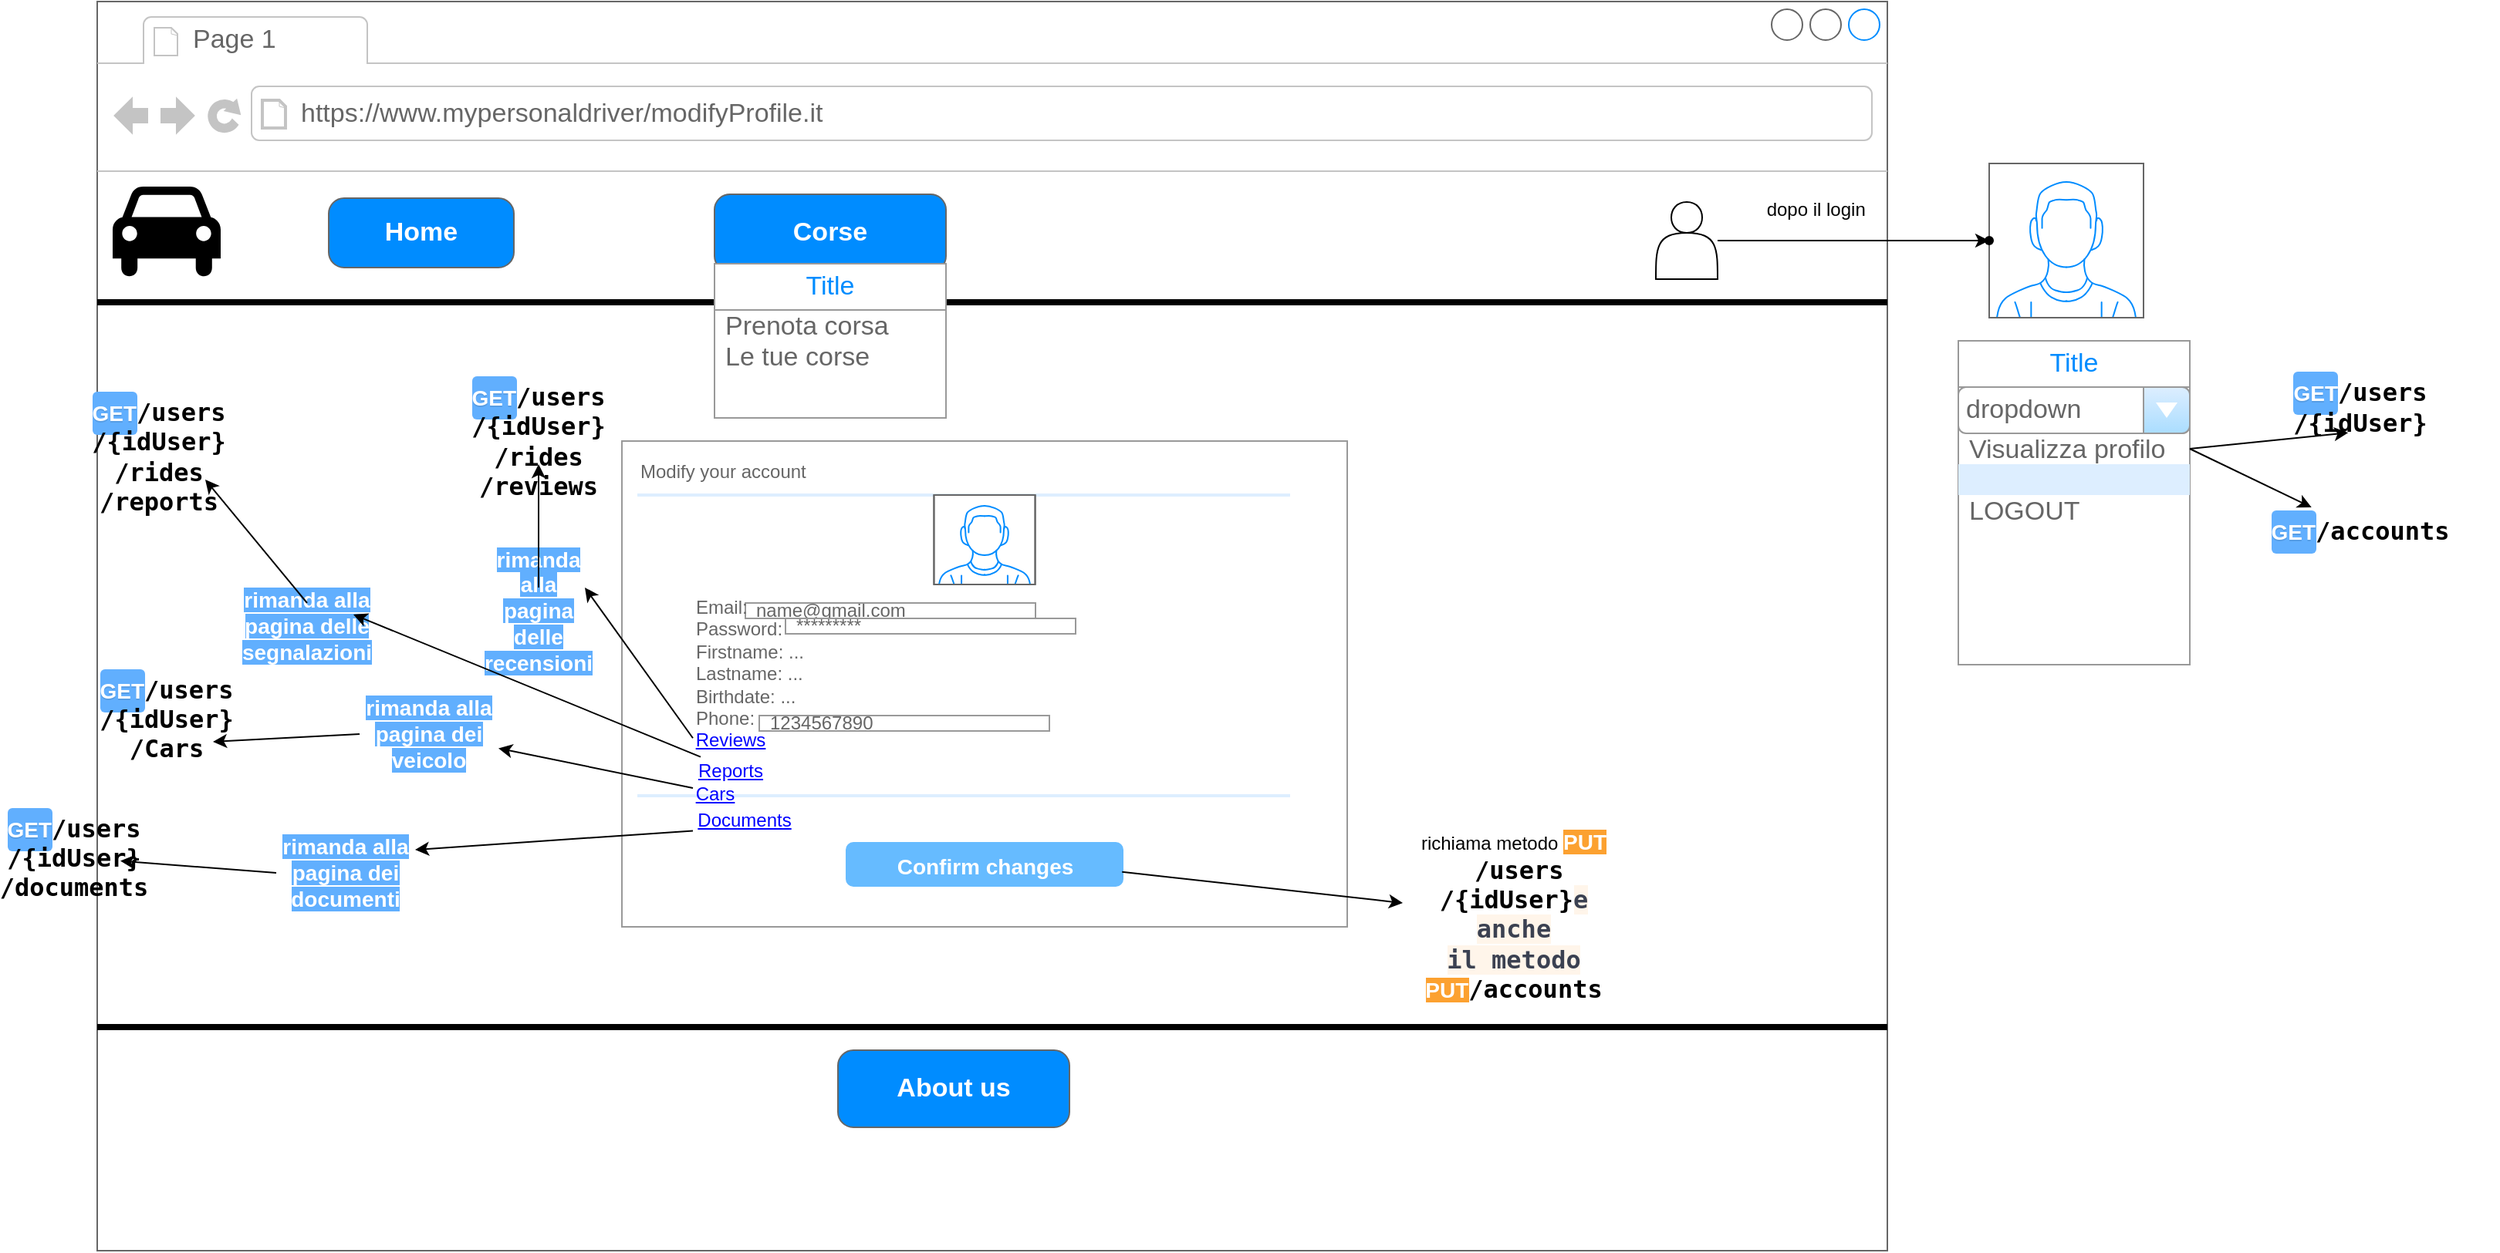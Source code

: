 <mxfile version="24.8.4">
  <diagram name="Pagina-1" id="-H3vdkNikmhzzUDBPN41">
    <mxGraphModel dx="2220" dy="1318" grid="1" gridSize="10" guides="1" tooltips="1" connect="1" arrows="1" fold="1" page="1" pageScale="1" pageWidth="1100" pageHeight="850" math="0" shadow="0">
      <root>
        <mxCell id="0" />
        <mxCell id="1" parent="0" />
        <mxCell id="3T9oA1FRRSL4VGPws6RJ-1" value="" style="strokeWidth=1;shadow=0;dashed=0;align=center;html=1;shape=mxgraph.mockup.containers.browserWindow;rSize=0;strokeColor=#666666;strokeColor2=#008cff;strokeColor3=#c4c4c4;mainText=,;recursiveResize=0;" parent="1" vertex="1">
          <mxGeometry x="54" y="-10" width="1160" height="810" as="geometry" />
        </mxCell>
        <mxCell id="3T9oA1FRRSL4VGPws6RJ-2" value="Page 1" style="strokeWidth=1;shadow=0;dashed=0;align=center;html=1;shape=mxgraph.mockup.containers.anchor;fontSize=17;fontColor=#666666;align=left;whiteSpace=wrap;" parent="3T9oA1FRRSL4VGPws6RJ-1" vertex="1">
          <mxGeometry x="60" y="12" width="110" height="26" as="geometry" />
        </mxCell>
        <mxCell id="3T9oA1FRRSL4VGPws6RJ-3" value="https://www.mypersonaldriver/modifyProfile.it" style="strokeWidth=1;shadow=0;dashed=0;align=center;html=1;shape=mxgraph.mockup.containers.anchor;rSize=0;fontSize=17;fontColor=#666666;align=left;" parent="3T9oA1FRRSL4VGPws6RJ-1" vertex="1">
          <mxGeometry x="130" y="60" width="250" height="26" as="geometry" />
        </mxCell>
        <mxCell id="3T9oA1FRRSL4VGPws6RJ-4" value="" style="shape=actor;whiteSpace=wrap;html=1;" parent="3T9oA1FRRSL4VGPws6RJ-1" vertex="1">
          <mxGeometry x="1010" y="130" width="40" height="50" as="geometry" />
        </mxCell>
        <mxCell id="3T9oA1FRRSL4VGPws6RJ-5" value="dopo il login&amp;nbsp;" style="text;html=1;align=center;verticalAlign=middle;resizable=0;points=[];autosize=1;strokeColor=none;fillColor=none;" parent="3T9oA1FRRSL4VGPws6RJ-1" vertex="1">
          <mxGeometry x="1070" y="120" width="90" height="30" as="geometry" />
        </mxCell>
        <mxCell id="3T9oA1FRRSL4VGPws6RJ-6" value="" style="line;strokeWidth=4;html=1;perimeter=backbonePerimeter;points=[];outlineConnect=0;" parent="3T9oA1FRRSL4VGPws6RJ-1" vertex="1">
          <mxGeometry y="190" width="1160" height="10" as="geometry" />
        </mxCell>
        <mxCell id="3T9oA1FRRSL4VGPws6RJ-7" value="" style="shape=mxgraph.signs.transportation.car_4;html=1;pointerEvents=1;fillColor=#000000;strokeColor=none;verticalLabelPosition=bottom;verticalAlign=top;align=center;" parent="3T9oA1FRRSL4VGPws6RJ-1" vertex="1">
          <mxGeometry x="10" y="120" width="70" height="60" as="geometry" />
        </mxCell>
        <mxCell id="3T9oA1FRRSL4VGPws6RJ-8" value="Home" style="strokeWidth=1;shadow=0;dashed=0;align=center;html=1;shape=mxgraph.mockup.buttons.button;strokeColor=#666666;fontColor=#ffffff;mainText=;buttonStyle=round;fontSize=17;fontStyle=1;fillColor=#008cff;whiteSpace=wrap;" parent="3T9oA1FRRSL4VGPws6RJ-1" vertex="1">
          <mxGeometry x="150" y="127.5" width="120" height="45" as="geometry" />
        </mxCell>
        <mxCell id="3T9oA1FRRSL4VGPws6RJ-9" value="" style="line;strokeWidth=4;html=1;perimeter=backbonePerimeter;points=[];outlineConnect=0;" parent="3T9oA1FRRSL4VGPws6RJ-1" vertex="1">
          <mxGeometry y="660" width="1160" height="10" as="geometry" />
        </mxCell>
        <mxCell id="3T9oA1FRRSL4VGPws6RJ-10" value="About us" style="strokeWidth=1;shadow=0;dashed=0;align=center;html=1;shape=mxgraph.mockup.buttons.button;strokeColor=#666666;fontColor=#ffffff;mainText=;buttonStyle=round;fontSize=17;fontStyle=1;fillColor=#008cff;whiteSpace=wrap;" parent="3T9oA1FRRSL4VGPws6RJ-1" vertex="1">
          <mxGeometry x="480" y="680" width="150" height="50" as="geometry" />
        </mxCell>
        <mxCell id="3T9oA1FRRSL4VGPws6RJ-11" value="Corse" style="strokeWidth=1;shadow=0;dashed=0;align=center;html=1;shape=mxgraph.mockup.buttons.button;strokeColor=#666666;fontColor=#ffffff;mainText=;buttonStyle=round;fontSize=17;fontStyle=1;fillColor=#008cff;whiteSpace=wrap;" parent="3T9oA1FRRSL4VGPws6RJ-1" vertex="1">
          <mxGeometry x="400" y="125" width="150" height="50" as="geometry" />
        </mxCell>
        <mxCell id="3T9oA1FRRSL4VGPws6RJ-31" value="" style="strokeWidth=1;shadow=0;dashed=0;align=center;html=1;shape=mxgraph.mockup.forms.rrect;rSize=0;strokeColor=#999999;fillColor=#ffffff;" parent="3T9oA1FRRSL4VGPws6RJ-1" vertex="1">
          <mxGeometry x="340" y="285" width="470" height="315" as="geometry" />
        </mxCell>
        <mxCell id="3T9oA1FRRSL4VGPws6RJ-32" value="Modify your account" style="strokeWidth=1;shadow=0;dashed=0;align=center;html=1;shape=mxgraph.mockup.forms.anchor;fontSize=12;fontColor=#666666;align=left;resizeWidth=1;spacingLeft=0;" parent="3T9oA1FRRSL4VGPws6RJ-31" vertex="1">
          <mxGeometry width="235" height="20" relative="1" as="geometry">
            <mxPoint x="10" y="10" as="offset" />
          </mxGeometry>
        </mxCell>
        <mxCell id="3T9oA1FRRSL4VGPws6RJ-33" value="" style="shape=line;strokeColor=#ddeeff;strokeWidth=2;html=1;resizeWidth=1;" parent="3T9oA1FRRSL4VGPws6RJ-31" vertex="1">
          <mxGeometry width="423" height="10" relative="1" as="geometry">
            <mxPoint x="10" y="30" as="offset" />
          </mxGeometry>
        </mxCell>
        <mxCell id="3T9oA1FRRSL4VGPws6RJ-35" value="1234567890" style="strokeWidth=1;shadow=0;dashed=0;align=center;html=1;shape=mxgraph.mockup.forms.rrect;rSize=0;strokeColor=#999999;fontColor=#666666;align=left;spacingLeft=5;resizeWidth=1;" parent="3T9oA1FRRSL4VGPws6RJ-31" vertex="1">
          <mxGeometry width="188" height="10" relative="1" as="geometry">
            <mxPoint x="89" y="178" as="offset" />
          </mxGeometry>
        </mxCell>
        <mxCell id="3T9oA1FRRSL4VGPws6RJ-36" value="" style="strokeWidth=1;shadow=0;dashed=0;align=center;html=1;shape=mxgraph.mockup.forms.anchor;fontSize=12;fontColor=#666666;align=left;resizeWidth=1;spacingLeft=0;" parent="3T9oA1FRRSL4VGPws6RJ-31" vertex="1">
          <mxGeometry width="235" height="20" relative="1" as="geometry">
            <mxPoint x="10" y="95" as="offset" />
          </mxGeometry>
        </mxCell>
        <mxCell id="3T9oA1FRRSL4VGPws6RJ-40" value="" style="shape=line;strokeColor=#ddeeff;strokeWidth=2;html=1;resizeWidth=1;" parent="3T9oA1FRRSL4VGPws6RJ-31" vertex="1">
          <mxGeometry y="1" width="423" height="10" relative="1" as="geometry">
            <mxPoint x="10" y="-90" as="offset" />
          </mxGeometry>
        </mxCell>
        <mxCell id="3T9oA1FRRSL4VGPws6RJ-42" value="&lt;font style=&quot;font-size: 14px;&quot;&gt;Confirm changes&lt;/font&gt;" style="strokeWidth=1;shadow=0;dashed=0;align=center;html=1;shape=mxgraph.mockup.forms.rrect;rSize=5;strokeColor=none;fontColor=#ffffff;fillColor=#66bbff;fontSize=16;fontStyle=1;" parent="3T9oA1FRRSL4VGPws6RJ-31" vertex="1">
          <mxGeometry y="1" width="180" height="29" relative="1" as="geometry">
            <mxPoint x="145" y="-55" as="offset" />
          </mxGeometry>
        </mxCell>
        <mxCell id="3T9oA1FRRSL4VGPws6RJ-55" value="" style="verticalLabelPosition=bottom;shadow=0;dashed=0;align=center;html=1;verticalAlign=top;strokeWidth=1;shape=mxgraph.mockup.containers.userMale;strokeColor=#666666;strokeColor2=#008cff;" parent="3T9oA1FRRSL4VGPws6RJ-31" vertex="1">
          <mxGeometry x="202.22" y="35" width="65.56" height="58" as="geometry" />
        </mxCell>
        <mxCell id="3T9oA1FRRSL4VGPws6RJ-91" value="name@gmail.com" style="strokeWidth=1;shadow=0;dashed=0;align=center;html=1;shape=mxgraph.mockup.forms.rrect;rSize=0;strokeColor=#999999;fontColor=#666666;align=left;spacingLeft=5;resizeWidth=1;" parent="3T9oA1FRRSL4VGPws6RJ-31" vertex="1">
          <mxGeometry width="188" height="10" relative="1" as="geometry">
            <mxPoint x="80" y="105" as="offset" />
          </mxGeometry>
        </mxCell>
        <mxCell id="3T9oA1FRRSL4VGPws6RJ-93" value="*********" style="strokeWidth=1;shadow=0;dashed=0;align=center;html=1;shape=mxgraph.mockup.forms.rrect;rSize=0;strokeColor=#999999;fontColor=#666666;align=left;spacingLeft=5;resizeWidth=1;" parent="3T9oA1FRRSL4VGPws6RJ-31" vertex="1">
          <mxGeometry width="188" height="10" relative="1" as="geometry">
            <mxPoint x="106" y="115" as="offset" />
          </mxGeometry>
        </mxCell>
        <mxCell id="G28wJTvBDx18YQ9P2pfV-1" value="&lt;div&gt;&lt;span style=&quot;background-color: initial;&quot;&gt;Email:&amp;nbsp;&lt;/span&gt;&lt;/div&gt;&lt;div&gt;Password:&amp;nbsp;&lt;/div&gt;Firstname: ...&lt;div&gt;Lastname: ...&lt;/div&gt;&lt;div&gt;Birthdate: ...&lt;/div&gt;&lt;div&gt;Phone:&amp;nbsp;&lt;/div&gt;&lt;div&gt;&lt;br&gt;&lt;/div&gt;&lt;div&gt;&lt;br&gt;&lt;/div&gt;" style="strokeWidth=1;shadow=0;dashed=0;align=center;html=1;shape=mxgraph.mockup.forms.anchor;fontSize=12;fontColor=#666666;align=left;resizeWidth=1;spacingLeft=0;" vertex="1" parent="3T9oA1FRRSL4VGPws6RJ-31">
          <mxGeometry x="46" y="137.5" width="255" height="40" as="geometry" />
        </mxCell>
        <mxCell id="G28wJTvBDx18YQ9P2pfV-2" value="&lt;font style=&quot;font-size: 12px;&quot;&gt;Reviews&lt;/font&gt;" style="shape=rectangle;strokeColor=none;fillColor=none;linkText=;fontSize=17;fontColor=#0000ff;fontStyle=4;html=1;align=center;" vertex="1" parent="3T9oA1FRRSL4VGPws6RJ-31">
          <mxGeometry x="46" y="175" width="48.08" height="35.24" as="geometry" />
        </mxCell>
        <mxCell id="G28wJTvBDx18YQ9P2pfV-4" value="&lt;font style=&quot;font-size: 12px;&quot;&gt;Cars&lt;/font&gt;" style="shape=rectangle;strokeColor=none;fillColor=none;linkText=;fontSize=17;fontColor=#0000ff;fontStyle=4;html=1;align=center;" vertex="1" parent="3T9oA1FRRSL4VGPws6RJ-31">
          <mxGeometry x="46" y="210.24" width="28.08" height="35.24" as="geometry" />
        </mxCell>
        <mxCell id="G28wJTvBDx18YQ9P2pfV-3" value="&lt;font style=&quot;font-size: 12px;&quot;&gt;Reports&lt;/font&gt;" style="shape=rectangle;strokeColor=none;fillColor=none;linkText=;fontSize=17;fontColor=#0000ff;fontStyle=4;html=1;align=center;" vertex="1" parent="3T9oA1FRRSL4VGPws6RJ-31">
          <mxGeometry x="51" y="195" width="38.08" height="35.24" as="geometry" />
        </mxCell>
        <mxCell id="G28wJTvBDx18YQ9P2pfV-5" value="&lt;font style=&quot;font-size: 12px;&quot;&gt;Documents&lt;/font&gt;" style="shape=rectangle;strokeColor=none;fillColor=none;linkText=;fontSize=17;fontColor=#0000ff;fontStyle=4;html=1;align=center;" vertex="1" parent="3T9oA1FRRSL4VGPws6RJ-31">
          <mxGeometry x="46" y="230.24" width="65" height="30" as="geometry" />
        </mxCell>
        <mxCell id="3T9oA1FRRSL4VGPws6RJ-62" value="" style="endArrow=classic;html=1;rounded=0;exitX=0.995;exitY=0.668;exitDx=0;exitDy=0;exitPerimeter=0;" parent="3T9oA1FRRSL4VGPws6RJ-1" source="3T9oA1FRRSL4VGPws6RJ-42" target="3T9oA1FRRSL4VGPws6RJ-63" edge="1">
          <mxGeometry width="50" height="50" relative="1" as="geometry">
            <mxPoint x="756" y="460" as="sourcePoint" />
            <mxPoint x="806" y="410" as="targetPoint" />
          </mxGeometry>
        </mxCell>
        <mxCell id="3T9oA1FRRSL4VGPws6RJ-63" value="richiama metodo&amp;nbsp;&lt;span style=&quot;color: rgb(255, 255, 255); font-family: sans-serif; font-size: 14px; font-weight: 600; background-color: rgb(252, 161, 48);&quot;&gt;PUT&lt;/span&gt;&lt;div&gt;&amp;nbsp; &lt;a style=&quot;color: inherit; font-family: monospace; font-size: 16px; font-weight: 600; text-align: start; box-sizing: border-box; background-color: transparent; cursor: pointer; text-decoration: inherit; display: inline !important;&quot; class=&quot;nostyle&quot;&gt;&lt;span style=&quot;box-sizing: border-box;&quot;&gt;/users&lt;wbr style=&quot;box-sizing: border-box;&quot;&gt;/{idUser}&lt;/span&gt;&lt;/a&gt;&lt;span style=&quot;background-color: rgba(252, 161, 48, 0.1); color: rgb(59, 65, 81); font-family: monospace; font-size: 16px; font-weight: 600; text-align: start;&quot;&gt;e anche&lt;/span&gt;&lt;/div&gt;&lt;div&gt;&lt;span style=&quot;background-color: rgba(252, 161, 48, 0.1); color: rgb(59, 65, 81); font-family: monospace; font-size: 16px; font-weight: 600; text-align: start;&quot;&gt;il metodo&lt;/span&gt;&lt;/div&gt;&lt;div&gt;&lt;span style=&quot;font-weight: 600; background-color: rgb(252, 161, 48); color: rgb(255, 255, 255); font-family: sans-serif; font-size: 14px;&quot;&gt;PUT&lt;/span&gt;&lt;a style=&quot;background-color: transparent; color: inherit; font-family: monospace; font-size: 16px; font-weight: 600; text-align: start; box-sizing: border-box; cursor: pointer; text-decoration: inherit; display: inline !important;&quot; class=&quot;nostyle&quot;&gt;&lt;span style=&quot;box-sizing: border-box;&quot;&gt;/accounts&lt;/span&gt;&lt;/a&gt;&lt;/div&gt;" style="text;html=1;align=center;verticalAlign=middle;whiteSpace=wrap;rounded=0;" parent="3T9oA1FRRSL4VGPws6RJ-1" vertex="1">
          <mxGeometry x="846" y="560" width="144" height="65" as="geometry" />
        </mxCell>
        <mxCell id="G28wJTvBDx18YQ9P2pfV-6" value="&lt;font face=&quot;sans-serif&quot; color=&quot;#ffffff&quot;&gt;&lt;span style=&quot;font-size: 14px; background-color: rgb(97, 175, 254);&quot;&gt;&lt;b&gt;rimanda alla pagina delle recensioni&lt;/b&gt;&lt;/span&gt;&lt;/font&gt;" style="text;html=1;align=center;verticalAlign=middle;whiteSpace=wrap;rounded=0;" vertex="1" parent="3T9oA1FRRSL4VGPws6RJ-1">
          <mxGeometry x="256" y="380" width="60" height="30" as="geometry" />
        </mxCell>
        <mxCell id="G28wJTvBDx18YQ9P2pfV-7" value="" style="endArrow=classic;html=1;rounded=0;exitX=0;exitY=0.5;exitDx=0;exitDy=0;entryX=1;entryY=0;entryDx=0;entryDy=0;" edge="1" parent="3T9oA1FRRSL4VGPws6RJ-1" target="G28wJTvBDx18YQ9P2pfV-6" source="G28wJTvBDx18YQ9P2pfV-2">
          <mxGeometry width="50" height="50" relative="1" as="geometry">
            <mxPoint x="827" y="763" as="sourcePoint" />
            <mxPoint x="986" y="750" as="targetPoint" />
          </mxGeometry>
        </mxCell>
        <mxCell id="G28wJTvBDx18YQ9P2pfV-8" value="&lt;font face=&quot;sans-serif&quot; color=&quot;#ffffff&quot;&gt;&lt;span style=&quot;font-size: 14px; background-color: rgb(97, 175, 254);&quot;&gt;&lt;b&gt;rimanda alla pagina delle segnalazioni&lt;/b&gt;&lt;/span&gt;&lt;/font&gt;" style="text;html=1;align=center;verticalAlign=middle;whiteSpace=wrap;rounded=0;" vertex="1" parent="3T9oA1FRRSL4VGPws6RJ-1">
          <mxGeometry x="106" y="390" width="60" height="30" as="geometry" />
        </mxCell>
        <mxCell id="G28wJTvBDx18YQ9P2pfV-9" value="" style="endArrow=classic;html=1;rounded=0;entryX=1;entryY=0.25;entryDx=0;entryDy=0;" edge="1" parent="3T9oA1FRRSL4VGPws6RJ-1" target="G28wJTvBDx18YQ9P2pfV-8" source="G28wJTvBDx18YQ9P2pfV-3">
          <mxGeometry width="50" height="50" relative="1" as="geometry">
            <mxPoint x="832" y="783" as="sourcePoint" />
            <mxPoint x="986" y="750" as="targetPoint" />
          </mxGeometry>
        </mxCell>
        <mxCell id="G28wJTvBDx18YQ9P2pfV-11" value="&lt;font face=&quot;sans-serif&quot; color=&quot;#ffffff&quot;&gt;&lt;span style=&quot;font-size: 14px; background-color: rgb(97, 175, 254);&quot;&gt;&lt;b&gt;rimanda alla pagina dei veicolo&lt;/b&gt;&lt;/span&gt;&lt;/font&gt;" style="text;html=1;align=center;verticalAlign=middle;whiteSpace=wrap;rounded=0;" vertex="1" parent="3T9oA1FRRSL4VGPws6RJ-1">
          <mxGeometry x="170" y="460" width="90" height="30" as="geometry" />
        </mxCell>
        <mxCell id="G28wJTvBDx18YQ9P2pfV-10" value="" style="endArrow=classic;html=1;rounded=0;" edge="1" parent="3T9oA1FRRSL4VGPws6RJ-1" target="G28wJTvBDx18YQ9P2pfV-11">
          <mxGeometry width="50" height="50" relative="1" as="geometry">
            <mxPoint x="386" y="510" as="sourcePoint" />
            <mxPoint x="526" y="708" as="targetPoint" />
          </mxGeometry>
        </mxCell>
        <mxCell id="G28wJTvBDx18YQ9P2pfV-12" value="&lt;font face=&quot;sans-serif&quot; color=&quot;#ffffff&quot;&gt;&lt;span style=&quot;font-size: 14px; background-color: rgb(97, 175, 254);&quot;&gt;&lt;b&gt;rimanda alla pagina dei documenti&lt;/b&gt;&lt;/span&gt;&lt;/font&gt;" style="text;html=1;align=center;verticalAlign=middle;whiteSpace=wrap;rounded=0;" vertex="1" parent="3T9oA1FRRSL4VGPws6RJ-1">
          <mxGeometry x="116" y="550" width="90" height="30" as="geometry" />
        </mxCell>
        <mxCell id="G28wJTvBDx18YQ9P2pfV-13" value="" style="endArrow=classic;html=1;rounded=0;exitX=0;exitY=0.75;exitDx=0;exitDy=0;entryX=1;entryY=0;entryDx=0;entryDy=0;" edge="1" parent="3T9oA1FRRSL4VGPws6RJ-1" target="G28wJTvBDx18YQ9P2pfV-12" source="G28wJTvBDx18YQ9P2pfV-5">
          <mxGeometry width="50" height="50" relative="1" as="geometry">
            <mxPoint x="827" y="815" as="sourcePoint" />
            <mxPoint x="956" y="850" as="targetPoint" />
          </mxGeometry>
        </mxCell>
        <mxCell id="G28wJTvBDx18YQ9P2pfV-15" value="&lt;span style=&quot;box-sizing: border-box; background: rgb(97, 175, 254); border-radius: 3px; color: rgb(255, 255, 255); font-family: sans-serif; font-size: 14px; font-weight: 700; min-width: 80px; padding: 6px 0px; text-shadow: rgba(0, 0, 0, 0.1) 0px 1px 0px;&quot; class=&quot;opblock-summary-method&quot;&gt;GET&lt;/span&gt;&lt;a style=&quot;font-family: monospace; font-size: 16px; font-weight: 600; background-color: transparent; color: inherit; text-align: start; box-sizing: border-box; cursor: pointer; text-decoration: inherit; display: inline !important;&quot; class=&quot;nostyle&quot;&gt;&lt;span style=&quot;box-sizing: border-box;&quot;&gt;/users&lt;wbr style=&quot;box-sizing: border-box;&quot;&gt;/{idUser}&lt;wbr style=&quot;box-sizing: border-box;&quot;&gt;/rides&lt;wbr style=&quot;box-sizing: border-box;&quot;&gt;/reports&lt;/span&gt;&lt;/a&gt;" style="text;html=1;align=center;verticalAlign=middle;whiteSpace=wrap;rounded=0;" vertex="1" parent="3T9oA1FRRSL4VGPws6RJ-1">
          <mxGeometry x="10" y="280" width="60" height="30" as="geometry" />
        </mxCell>
        <mxCell id="G28wJTvBDx18YQ9P2pfV-16" value="" style="endArrow=classic;html=1;rounded=0;entryX=1;entryY=1;entryDx=0;entryDy=0;" edge="1" parent="3T9oA1FRRSL4VGPws6RJ-1" target="G28wJTvBDx18YQ9P2pfV-15">
          <mxGeometry width="50" height="50" relative="1" as="geometry">
            <mxPoint x="136" y="390" as="sourcePoint" />
            <mxPoint x="456" y="440" as="targetPoint" />
          </mxGeometry>
        </mxCell>
        <mxCell id="G28wJTvBDx18YQ9P2pfV-17" value="&lt;span style=&quot;box-sizing: border-box; background: rgb(97, 175, 254); border-radius: 3px; color: rgb(255, 255, 255); font-family: sans-serif; font-size: 14px; font-weight: 700; min-width: 80px; padding: 6px 0px; text-shadow: rgba(0, 0, 0, 0.1) 0px 1px 0px;&quot; class=&quot;opblock-summary-method&quot;&gt;GET&lt;/span&gt;&lt;a style=&quot;font-family: monospace; font-size: 16px; font-weight: 600; background-color: transparent; color: inherit; text-align: start; box-sizing: border-box; cursor: pointer; text-decoration: inherit; display: inline !important;&quot; class=&quot;nostyle&quot;&gt;&lt;span style=&quot;box-sizing: border-box;&quot;&gt;/users&lt;wbr style=&quot;box-sizing: border-box;&quot;&gt;/{idUser}&lt;wbr style=&quot;box-sizing: border-box;&quot;&gt;/Cars&lt;/span&gt;&lt;/a&gt;" style="text;html=1;align=center;verticalAlign=middle;whiteSpace=wrap;rounded=0;" vertex="1" parent="3T9oA1FRRSL4VGPws6RJ-1">
          <mxGeometry x="15" y="450" width="60" height="30" as="geometry" />
        </mxCell>
        <mxCell id="G28wJTvBDx18YQ9P2pfV-18" value="" style="endArrow=classic;html=1;rounded=0;exitX=0;exitY=0.5;exitDx=0;exitDy=0;entryX=1;entryY=1;entryDx=0;entryDy=0;" edge="1" parent="3T9oA1FRRSL4VGPws6RJ-1" source="G28wJTvBDx18YQ9P2pfV-11" target="G28wJTvBDx18YQ9P2pfV-17">
          <mxGeometry width="50" height="50" relative="1" as="geometry">
            <mxPoint x="336" y="490" as="sourcePoint" />
            <mxPoint x="386" y="440" as="targetPoint" />
          </mxGeometry>
        </mxCell>
        <mxCell id="G28wJTvBDx18YQ9P2pfV-19" value="&lt;span style=&quot;box-sizing: border-box; background: rgb(97, 175, 254); border-radius: 3px; color: rgb(255, 255, 255); font-family: sans-serif; font-size: 14px; font-weight: 700; min-width: 80px; padding: 6px 0px; text-shadow: rgba(0, 0, 0, 0.1) 0px 1px 0px;&quot; class=&quot;opblock-summary-method&quot;&gt;GET&lt;/span&gt;&lt;a style=&quot;font-family: monospace; font-size: 16px; font-weight: 600; background-color: transparent; color: inherit; text-align: start; box-sizing: border-box; cursor: pointer; text-decoration: inherit; display: inline !important;&quot; class=&quot;nostyle&quot;&gt;&lt;span style=&quot;box-sizing: border-box;&quot;&gt;/users&lt;wbr style=&quot;box-sizing: border-box;&quot;&gt;/{idUser}&lt;wbr style=&quot;box-sizing: border-box;&quot;&gt;/rides&lt;wbr style=&quot;box-sizing: border-box;&quot;&gt;/reviews&lt;/span&gt;&lt;/a&gt;" style="text;html=1;align=center;verticalAlign=middle;whiteSpace=wrap;rounded=0;" vertex="1" parent="3T9oA1FRRSL4VGPws6RJ-1">
          <mxGeometry x="256" y="270" width="60" height="30" as="geometry" />
        </mxCell>
        <mxCell id="G28wJTvBDx18YQ9P2pfV-20" value="" style="endArrow=classic;html=1;rounded=0;" edge="1" parent="3T9oA1FRRSL4VGPws6RJ-1" source="G28wJTvBDx18YQ9P2pfV-6" target="G28wJTvBDx18YQ9P2pfV-19">
          <mxGeometry width="50" height="50" relative="1" as="geometry">
            <mxPoint x="406" y="400" as="sourcePoint" />
            <mxPoint x="456" y="350" as="targetPoint" />
          </mxGeometry>
        </mxCell>
        <mxCell id="3T9oA1FRRSL4VGPws6RJ-17" value="" style="verticalLabelPosition=bottom;shadow=0;dashed=0;align=center;html=1;verticalAlign=top;strokeWidth=1;shape=mxgraph.mockup.containers.userMale;strokeColor=#666666;strokeColor2=#008cff;" parent="1" vertex="1">
          <mxGeometry x="1280" y="95" width="100" height="100" as="geometry" />
        </mxCell>
        <mxCell id="3T9oA1FRRSL4VGPws6RJ-18" value="" style="shape=waypoint;sketch=0;size=6;pointerEvents=1;points=[];fillColor=default;resizable=0;rotatable=0;perimeter=centerPerimeter;snapToPoint=1;" parent="1" vertex="1">
          <mxGeometry x="1270" y="135" width="20" height="20" as="geometry" />
        </mxCell>
        <mxCell id="3T9oA1FRRSL4VGPws6RJ-19" value="" style="edgeStyle=orthogonalEdgeStyle;rounded=0;orthogonalLoop=1;jettySize=auto;html=1;" parent="1" source="3T9oA1FRRSL4VGPws6RJ-4" target="3T9oA1FRRSL4VGPws6RJ-18" edge="1">
          <mxGeometry relative="1" as="geometry" />
        </mxCell>
        <mxCell id="3T9oA1FRRSL4VGPws6RJ-20" value="Title" style="swimlane;strokeColor=#999999;swimlaneFillColor=#FFFFFF;fillColor=#ffffff;fontColor=#008CFF;fontStyle=0;childLayout=stackLayout;horizontal=1;startSize=30;horizontalStack=0;resizeParent=1;resizeParentMax=0;resizeLast=0;collapsible=0;marginBottom=0;whiteSpace=wrap;html=1;fontSize=17;" parent="1" vertex="1">
          <mxGeometry x="454" y="160" width="150" height="100" as="geometry" />
        </mxCell>
        <mxCell id="3T9oA1FRRSL4VGPws6RJ-21" value="Prenota corsa" style="text;spacing=0;strokeColor=none;align=left;verticalAlign=middle;spacingLeft=7;spacingRight=10;overflow=hidden;points=[[0,0.5],[1,0.5]];portConstraint=eastwest;rotatable=0;whiteSpace=wrap;html=1;fillColor=none;fontColor=#666666;fontSize=17;" parent="3T9oA1FRRSL4VGPws6RJ-20" vertex="1">
          <mxGeometry y="30" width="150" height="20" as="geometry" />
        </mxCell>
        <mxCell id="3T9oA1FRRSL4VGPws6RJ-22" value="Le tue corse" style="text;spacing=0;strokeColor=none;align=left;verticalAlign=middle;spacingLeft=7;spacingRight=10;overflow=hidden;points=[[0,0.5],[1,0.5]];portConstraint=eastwest;rotatable=0;whiteSpace=wrap;html=1;rSize=5;fillColor=none;fontColor=#666666;fontSize=17;" parent="3T9oA1FRRSL4VGPws6RJ-20" vertex="1">
          <mxGeometry y="50" width="150" height="20" as="geometry" />
        </mxCell>
        <mxCell id="3T9oA1FRRSL4VGPws6RJ-23" value="" style="text;spacing=0;strokeColor=none;align=left;verticalAlign=middle;spacingLeft=7;spacingRight=10;overflow=hidden;points=[[0,0.5],[1,0.5]];portConstraint=eastwest;rotatable=0;whiteSpace=wrap;html=1;fillColor=none;fontColor=#666666;fontSize=17;" parent="3T9oA1FRRSL4VGPws6RJ-20" vertex="1">
          <mxGeometry y="70" width="150" height="30" as="geometry" />
        </mxCell>
        <mxCell id="3T9oA1FRRSL4VGPws6RJ-24" value="Title" style="swimlane;strokeColor=#999999;swimlaneFillColor=#FFFFFF;fillColor=#ffffff;fontColor=#008CFF;fontStyle=0;childLayout=stackLayout;horizontal=1;startSize=30;horizontalStack=0;resizeParent=1;resizeParentMax=0;resizeLast=0;collapsible=0;marginBottom=0;whiteSpace=wrap;html=1;fontSize=17;" parent="1" vertex="1">
          <mxGeometry x="1260" y="210" width="150" height="210" as="geometry" />
        </mxCell>
        <mxCell id="3T9oA1FRRSL4VGPws6RJ-25" value="dropdown" style="strokeWidth=1;shadow=0;dashed=0;align=center;html=1;shape=mxgraph.mockup.forms.comboBox;strokeColor=#999999;fillColor=#ddeeff;align=left;fillColor2=#aaddff;mainText=;fontColor=#666666;fontSize=17;spacingLeft=3;" parent="3T9oA1FRRSL4VGPws6RJ-24" vertex="1">
          <mxGeometry y="30" width="150" height="30" as="geometry" />
        </mxCell>
        <mxCell id="3T9oA1FRRSL4VGPws6RJ-26" value="Visualizza profilo" style="text;spacing=0;strokeColor=none;align=left;verticalAlign=middle;spacingLeft=7;spacingRight=10;overflow=hidden;points=[[0,0.5],[1,0.5]];portConstraint=eastwest;rotatable=0;whiteSpace=wrap;html=1;fillColor=none;fontColor=#666666;fontSize=17;" parent="3T9oA1FRRSL4VGPws6RJ-24" vertex="1">
          <mxGeometry y="60" width="150" height="20" as="geometry" />
        </mxCell>
        <mxCell id="3T9oA1FRRSL4VGPws6RJ-28" value="" style="text;spacing=0;strokeColor=none;align=left;verticalAlign=middle;spacingLeft=7;spacingRight=10;overflow=hidden;points=[[0,0.5],[1,0.5]];portConstraint=eastwest;rotatable=0;whiteSpace=wrap;html=1;rSize=5;fillColor=#DDEEFF;fontColor=#666666;fontSize=17;" parent="3T9oA1FRRSL4VGPws6RJ-24" vertex="1">
          <mxGeometry y="80" width="150" height="20" as="geometry" />
        </mxCell>
        <mxCell id="3T9oA1FRRSL4VGPws6RJ-29" value="LOGOUT" style="text;spacing=0;strokeColor=none;align=left;verticalAlign=middle;spacingLeft=7;spacingRight=10;overflow=hidden;points=[[0,0.5],[1,0.5]];portConstraint=eastwest;rotatable=0;whiteSpace=wrap;html=1;fillColor=none;fontColor=#666666;fontSize=17;" parent="3T9oA1FRRSL4VGPws6RJ-24" vertex="1">
          <mxGeometry y="100" width="150" height="20" as="geometry" />
        </mxCell>
        <mxCell id="3T9oA1FRRSL4VGPws6RJ-30" value="" style="text;spacing=0;strokeColor=none;align=left;verticalAlign=middle;spacingLeft=7;spacingRight=10;overflow=hidden;points=[[0,0.5],[1,0.5]];portConstraint=eastwest;rotatable=0;whiteSpace=wrap;html=1;fillColor=none;fontColor=#666666;fontSize=17;" parent="3T9oA1FRRSL4VGPws6RJ-24" vertex="1">
          <mxGeometry y="120" width="150" height="90" as="geometry" />
        </mxCell>
        <mxCell id="3T9oA1FRRSL4VGPws6RJ-64" value="&lt;span style=&quot;box-sizing: border-box; background: rgb(97, 175, 254); border-radius: 3px; color: rgb(255, 255, 255); font-family: sans-serif; font-size: 14px; font-weight: 700; min-width: 80px; padding: 6px 0px; text-shadow: rgba(0, 0, 0, 0.1) 0px 1px 0px; text-wrap-mode: wrap;&quot; class=&quot;opblock-summary-method&quot;&gt;GET&lt;/span&gt;&lt;a style=&quot;font-family: monospace; font-size: 16px; font-weight: 600; background-color: transparent; color: inherit; text-align: start; text-wrap-mode: wrap; box-sizing: border-box; cursor: pointer; text-decoration: inherit; display: inline !important;&quot; class=&quot;nostyle&quot;&gt;&lt;span style=&quot;box-sizing: border-box;&quot;&gt;/users&lt;wbr style=&quot;box-sizing: border-box;&quot;&gt;/{idUser}&lt;/span&gt;&lt;/a&gt;" style="text;html=1;align=center;verticalAlign=middle;resizable=0;points=[];autosize=1;strokeColor=none;fillColor=none;" parent="1" vertex="1">
          <mxGeometry x="1430" y="238" width="180" height="30" as="geometry" />
        </mxCell>
        <mxCell id="3T9oA1FRRSL4VGPws6RJ-65" value="" style="endArrow=classic;html=1;rounded=0;exitX=1;exitY=0.5;exitDx=0;exitDy=0;entryX=0.459;entryY=1.054;entryDx=0;entryDy=0;entryPerimeter=0;" parent="1" source="3T9oA1FRRSL4VGPws6RJ-26" target="3T9oA1FRRSL4VGPws6RJ-64" edge="1">
          <mxGeometry width="50" height="50" relative="1" as="geometry">
            <mxPoint x="1270" y="420" as="sourcePoint" />
            <mxPoint x="1320" y="370" as="targetPoint" />
          </mxGeometry>
        </mxCell>
        <mxCell id="3T9oA1FRRSL4VGPws6RJ-94" value="&lt;span style=&quot;box-sizing: border-box; background: rgb(97, 175, 254); border-radius: 3px; color: rgb(255, 255, 255); font-family: sans-serif; font-size: 14px; font-weight: 700; min-width: 80px; padding: 6px 0px; text-shadow: rgba(0, 0, 0, 0.1) 0px 1px 0px; text-wrap-mode: wrap;&quot; class=&quot;opblock-summary-method&quot;&gt;GET&lt;/span&gt;&lt;a style=&quot;font-family: monospace; font-size: 16px; font-weight: 600; background-color: transparent; color: inherit; text-align: start; text-wrap-mode: wrap; box-sizing: border-box; cursor: pointer; text-decoration: inherit; display: inline !important;&quot; class=&quot;nostyle&quot;&gt;&lt;span style=&quot;box-sizing: border-box;&quot;&gt;/accounts&lt;/span&gt;&lt;/a&gt;" style="text;html=1;align=center;verticalAlign=middle;resizable=0;points=[];autosize=1;strokeColor=none;fillColor=none;" parent="1" vertex="1">
          <mxGeometry x="1455" y="318" width="130" height="30" as="geometry" />
        </mxCell>
        <mxCell id="3T9oA1FRRSL4VGPws6RJ-95" value="" style="endArrow=classic;html=1;rounded=0;exitX=1;exitY=0.5;exitDx=0;exitDy=0;" parent="1" source="3T9oA1FRRSL4VGPws6RJ-26" target="3T9oA1FRRSL4VGPws6RJ-94" edge="1">
          <mxGeometry width="50" height="50" relative="1" as="geometry">
            <mxPoint x="1450" y="420" as="sourcePoint" />
            <mxPoint x="1500" y="370" as="targetPoint" />
          </mxGeometry>
        </mxCell>
        <mxCell id="G28wJTvBDx18YQ9P2pfV-21" value="&lt;span style=&quot;box-sizing: border-box; background: rgb(97, 175, 254); border-radius: 3px; color: rgb(255, 255, 255); font-family: sans-serif; font-size: 14px; font-weight: 700; min-width: 80px; padding: 6px 0px; text-shadow: rgba(0, 0, 0, 0.1) 0px 1px 0px;&quot; class=&quot;opblock-summary-method&quot;&gt;GET&lt;/span&gt;&lt;a style=&quot;font-family: monospace; font-size: 16px; font-weight: 600; background-color: transparent; color: inherit; text-align: start; box-sizing: border-box; cursor: pointer; text-decoration: inherit; display: inline !important;&quot; class=&quot;nostyle&quot;&gt;&lt;span style=&quot;box-sizing: border-box;&quot;&gt;/users&lt;wbr style=&quot;box-sizing: border-box;&quot;&gt;/{idUser}&lt;wbr style=&quot;box-sizing: border-box;&quot;&gt;/documents&lt;/span&gt;&lt;/a&gt;" style="text;html=1;align=center;verticalAlign=middle;whiteSpace=wrap;rounded=0;" vertex="1" parent="1">
          <mxGeometry x="9" y="530" width="60" height="30" as="geometry" />
        </mxCell>
        <mxCell id="G28wJTvBDx18YQ9P2pfV-22" value="" style="endArrow=classic;html=1;rounded=0;exitX=0;exitY=0.5;exitDx=0;exitDy=0;" edge="1" parent="1" source="G28wJTvBDx18YQ9P2pfV-12" target="G28wJTvBDx18YQ9P2pfV-21">
          <mxGeometry width="50" height="50" relative="1" as="geometry">
            <mxPoint x="400" y="500" as="sourcePoint" />
            <mxPoint x="450" y="450" as="targetPoint" />
          </mxGeometry>
        </mxCell>
      </root>
    </mxGraphModel>
  </diagram>
</mxfile>

